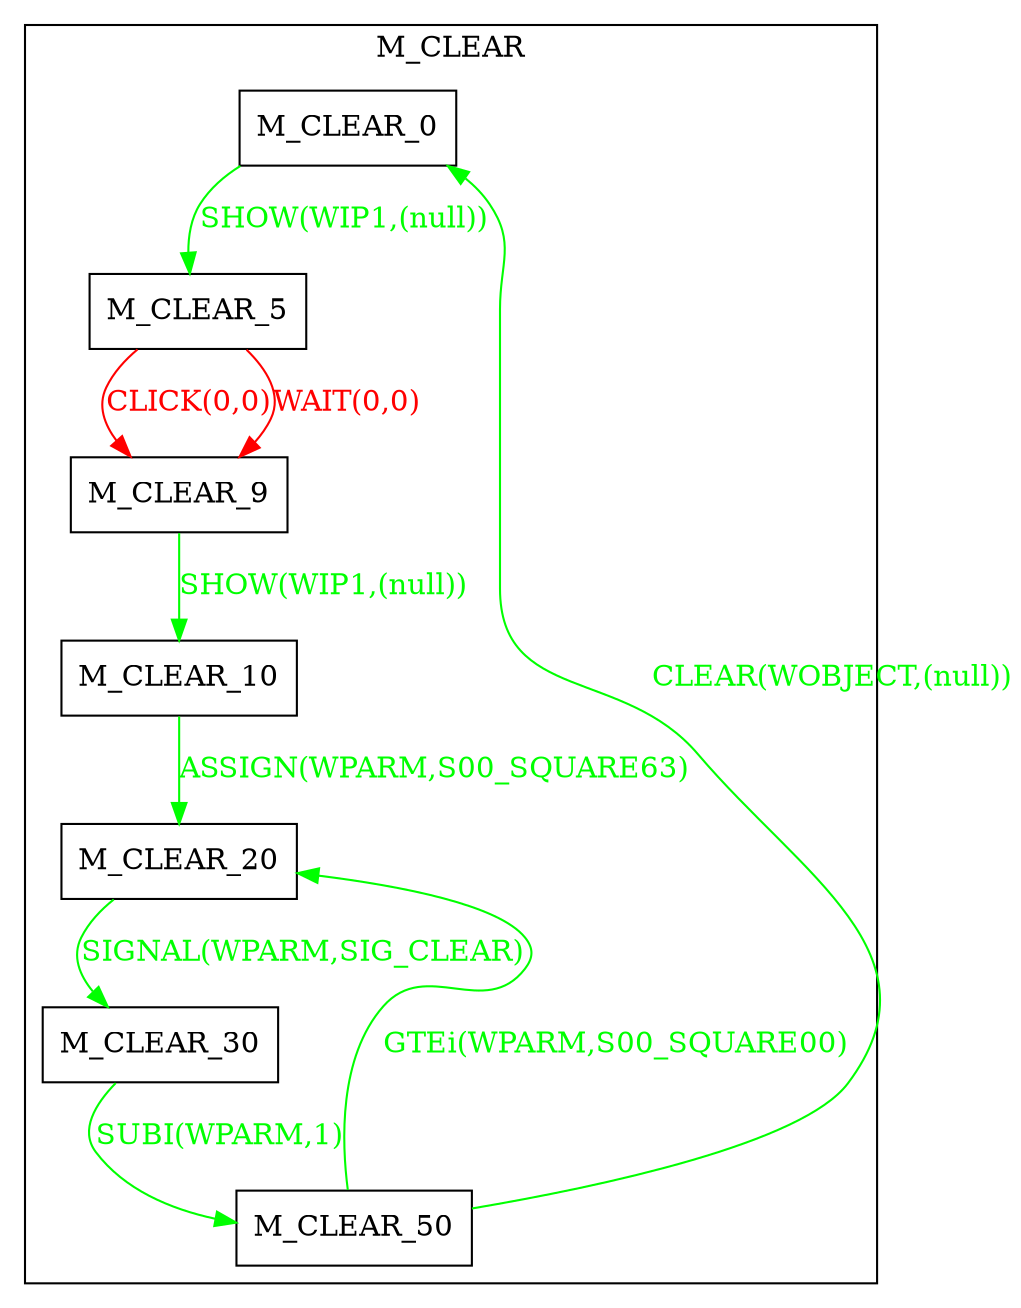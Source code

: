 digraph {
 node [shape=record];
subgraph cluster_M_CLEAR {
 label="M_CLEAR";
"M_CLEAR_0" -> "M_CLEAR_5"[color=green, fontcolor=green, label="SHOW(WIP1,(null))"];
"M_CLEAR_5" -> "M_CLEAR_9"[color=red, fontcolor=red, label="CLICK(0,0)"];
"M_CLEAR_5" -> "M_CLEAR_9"[color=red, fontcolor=red, label="WAIT(0,0)"];
"M_CLEAR_9" -> "M_CLEAR_10"[color=green, fontcolor=green, label="SHOW(WIP1,(null))"];
"M_CLEAR_10" -> "M_CLEAR_20"[color=green, fontcolor=green, label="ASSIGN(WPARM,S00_SQUARE63)"];
"M_CLEAR_20" -> "M_CLEAR_30"[color=green, fontcolor=green, label="SIGNAL(WPARM,SIG_CLEAR)"];
"M_CLEAR_30" -> "M_CLEAR_50"[color=green, fontcolor=green, label="SUBI(WPARM,1)"];
"M_CLEAR_50" -> "M_CLEAR_20"[color=green, fontcolor=green, label="GTEi(WPARM,S00_SQUARE00)"];
"M_CLEAR_50" -> "M_CLEAR_0"[color=green, fontcolor=green, label="CLEAR(WOBJECT,(null))"];
}}
